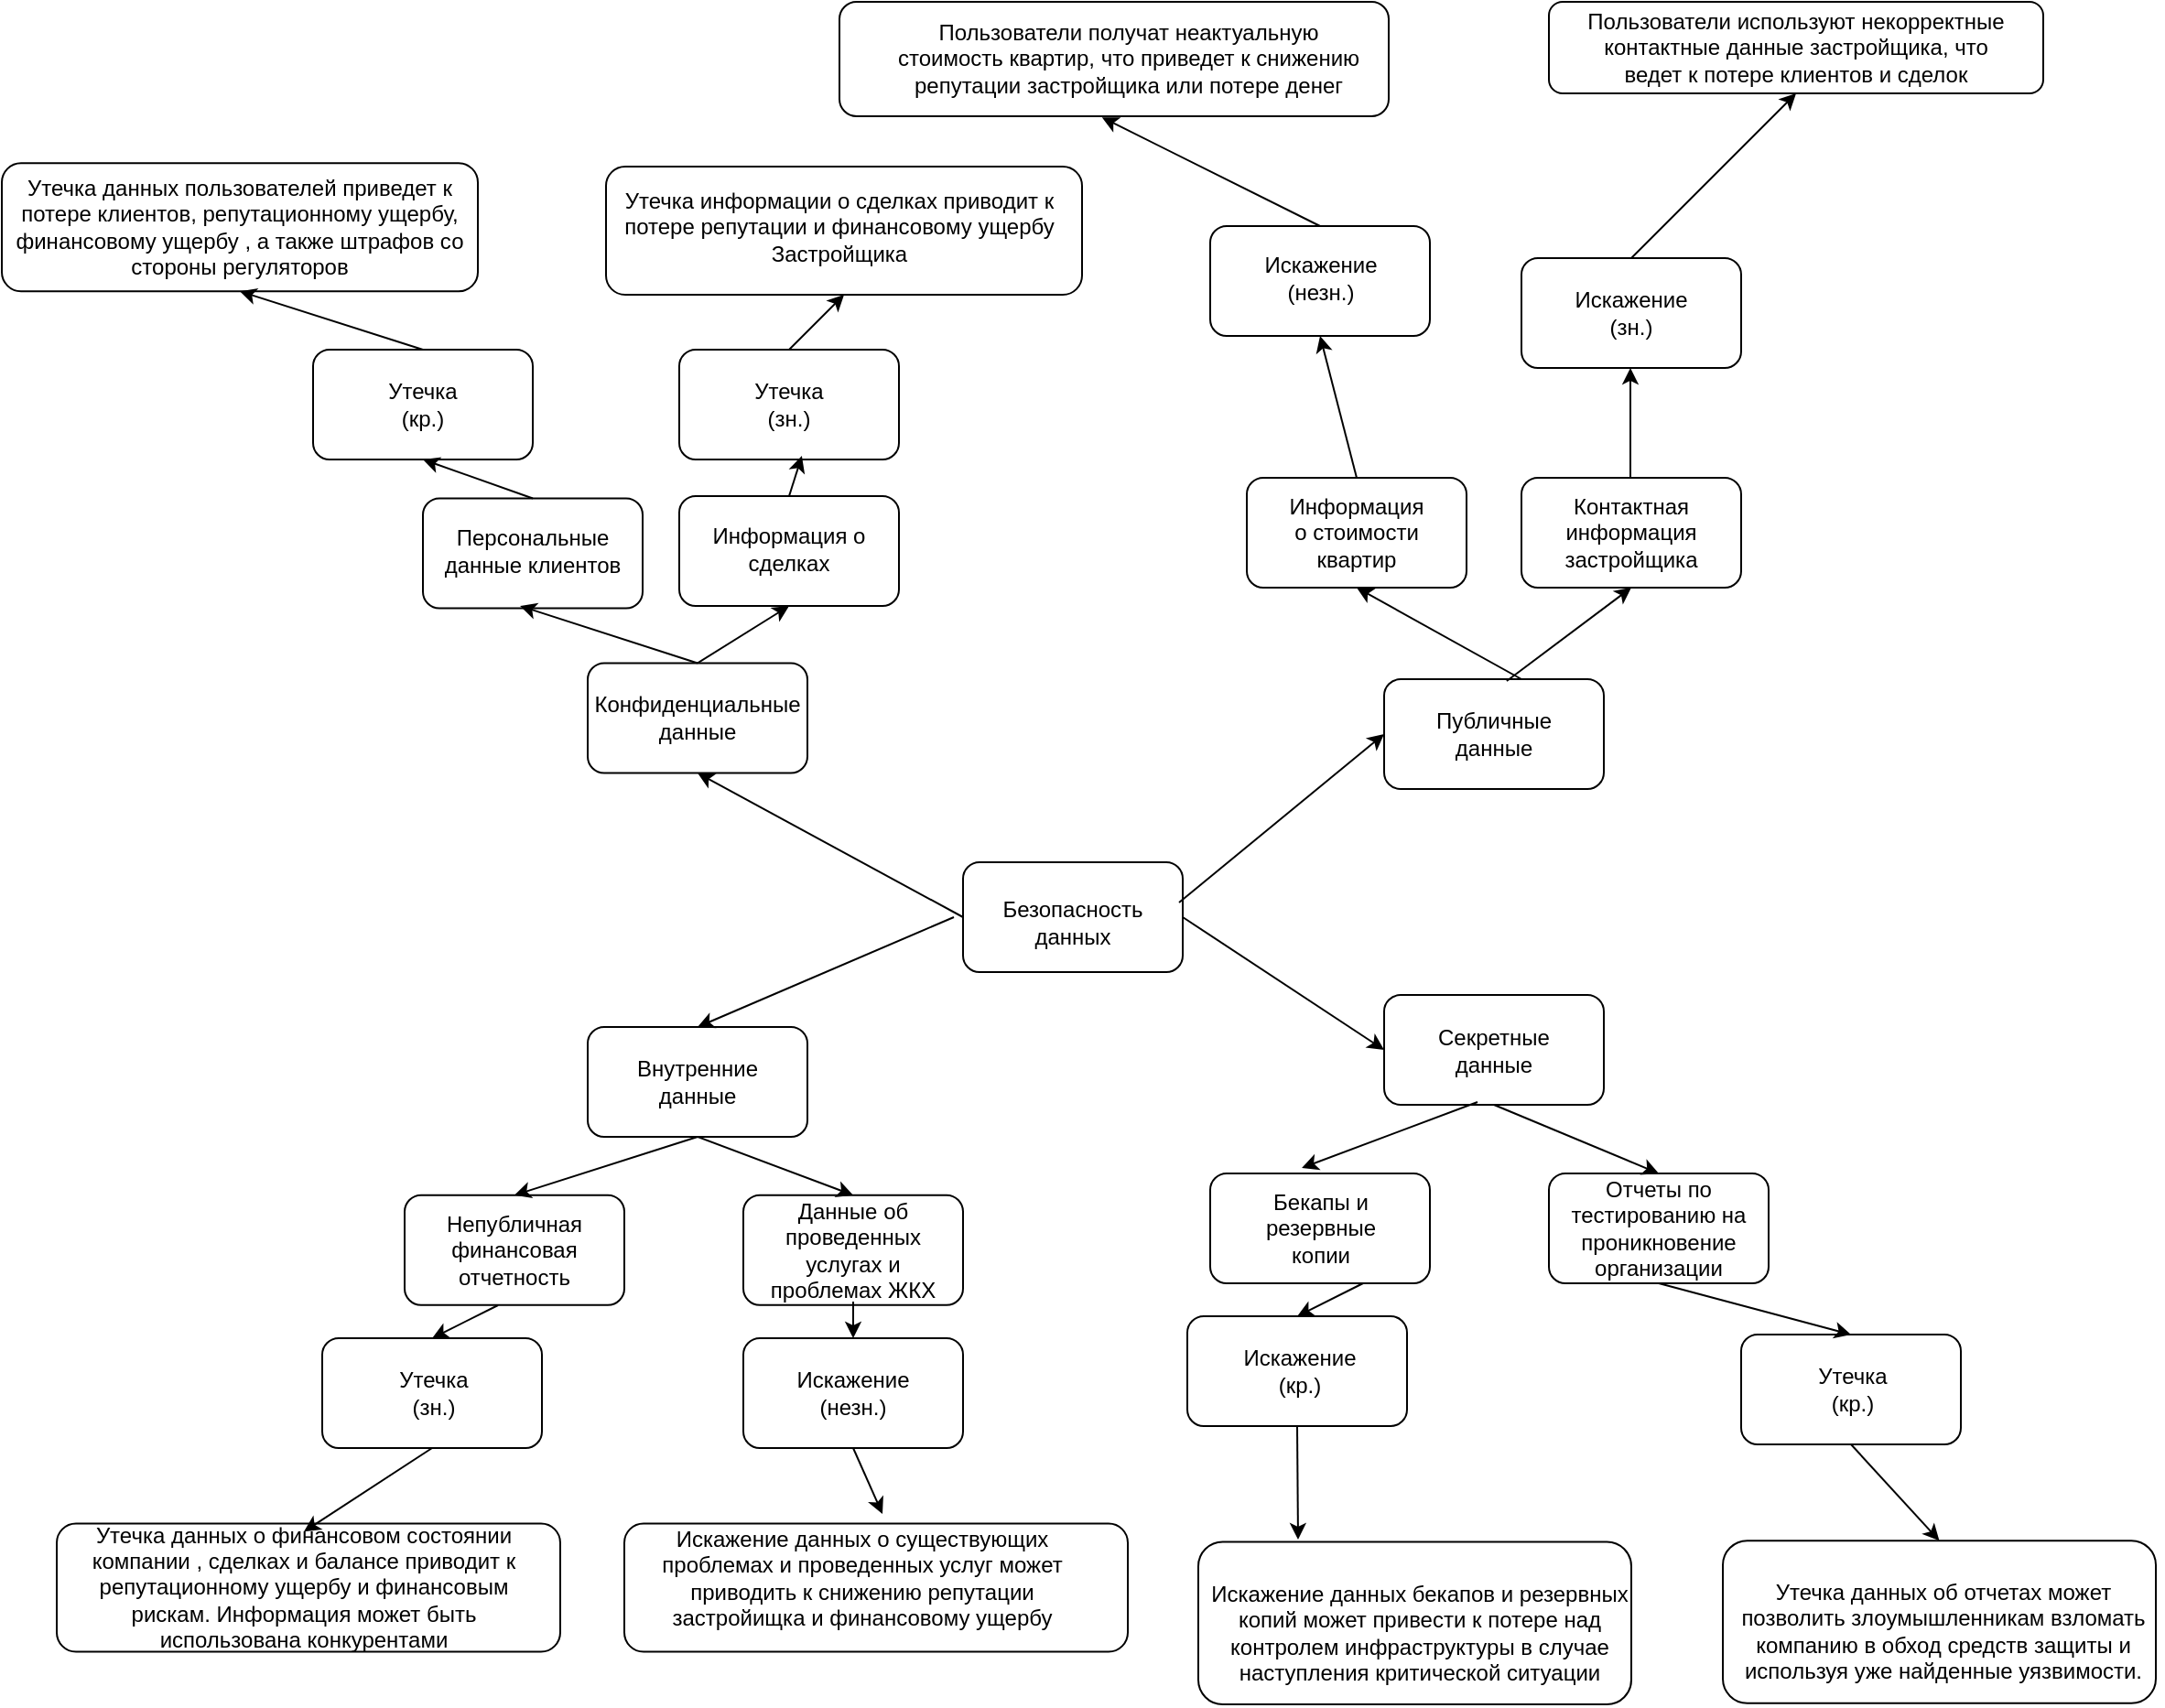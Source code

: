 <mxfile version="26.2.12">
  <diagram name="Page-1" id="pLLl5VTxnt_P_IpPILnS">
    <mxGraphModel dx="2890" dy="2220" grid="1" gridSize="10" guides="1" tooltips="1" connect="1" arrows="1" fold="1" page="1" pageScale="1" pageWidth="850" pageHeight="1100" math="0" shadow="0">
      <root>
        <mxCell id="0" />
        <mxCell id="1" parent="0" />
        <mxCell id="CNbkgOo_r7o5_f5Yt0cP-1" value="" style="rounded=1;whiteSpace=wrap;html=1;" vertex="1" parent="1">
          <mxGeometry x="365" y="420" width="120" height="60" as="geometry" />
        </mxCell>
        <mxCell id="CNbkgOo_r7o5_f5Yt0cP-2" value="Безопасность данных" style="text;html=1;align=center;verticalAlign=middle;whiteSpace=wrap;rounded=0;" vertex="1" parent="1">
          <mxGeometry x="395" y="440" width="60" height="25" as="geometry" />
        </mxCell>
        <mxCell id="CNbkgOo_r7o5_f5Yt0cP-3" value="" style="rounded=1;whiteSpace=wrap;html=1;" vertex="1" parent="1">
          <mxGeometry x="160" y="311.25" width="120" height="60" as="geometry" />
        </mxCell>
        <mxCell id="CNbkgOo_r7o5_f5Yt0cP-4" value="" style="rounded=1;whiteSpace=wrap;html=1;" vertex="1" parent="1">
          <mxGeometry x="160" y="510" width="120" height="60" as="geometry" />
        </mxCell>
        <mxCell id="CNbkgOo_r7o5_f5Yt0cP-5" value="" style="rounded=1;whiteSpace=wrap;html=1;" vertex="1" parent="1">
          <mxGeometry x="595" y="492.5" width="120" height="60" as="geometry" />
        </mxCell>
        <mxCell id="CNbkgOo_r7o5_f5Yt0cP-6" value="" style="rounded=1;whiteSpace=wrap;html=1;" vertex="1" parent="1">
          <mxGeometry x="595" y="320" width="120" height="60" as="geometry" />
        </mxCell>
        <mxCell id="CNbkgOo_r7o5_f5Yt0cP-7" value="Публичные данные" style="text;html=1;align=center;verticalAlign=middle;whiteSpace=wrap;rounded=0;" vertex="1" parent="1">
          <mxGeometry x="625" y="337.5" width="60" height="25" as="geometry" />
        </mxCell>
        <mxCell id="CNbkgOo_r7o5_f5Yt0cP-8" value="Секретные данные" style="text;html=1;align=center;verticalAlign=middle;whiteSpace=wrap;rounded=0;" vertex="1" parent="1">
          <mxGeometry x="625" y="510" width="60" height="25" as="geometry" />
        </mxCell>
        <mxCell id="CNbkgOo_r7o5_f5Yt0cP-9" value="Конфиденциальные данные" style="text;html=1;align=center;verticalAlign=middle;whiteSpace=wrap;rounded=0;" vertex="1" parent="1">
          <mxGeometry x="190" y="328.75" width="60" height="25" as="geometry" />
        </mxCell>
        <mxCell id="CNbkgOo_r7o5_f5Yt0cP-10" value="Внутренние данные" style="text;html=1;align=center;verticalAlign=middle;whiteSpace=wrap;rounded=0;" vertex="1" parent="1">
          <mxGeometry x="190" y="527.5" width="60" height="25" as="geometry" />
        </mxCell>
        <mxCell id="CNbkgOo_r7o5_f5Yt0cP-11" value="" style="rounded=1;whiteSpace=wrap;html=1;" vertex="1" parent="1">
          <mxGeometry x="60" y="601.88" width="120" height="60" as="geometry" />
        </mxCell>
        <mxCell id="CNbkgOo_r7o5_f5Yt0cP-14" value="Непубличная финансовая отчетность" style="text;html=1;align=center;verticalAlign=middle;whiteSpace=wrap;rounded=0;" vertex="1" parent="1">
          <mxGeometry x="90" y="619.38" width="60" height="25" as="geometry" />
        </mxCell>
        <mxCell id="CNbkgOo_r7o5_f5Yt0cP-15" value="" style="rounded=1;whiteSpace=wrap;html=1;" vertex="1" parent="1">
          <mxGeometry x="670" y="210" width="120" height="60" as="geometry" />
        </mxCell>
        <mxCell id="CNbkgOo_r7o5_f5Yt0cP-16" value="Контактная информация застройщика" style="text;html=1;align=center;verticalAlign=middle;whiteSpace=wrap;rounded=0;" vertex="1" parent="1">
          <mxGeometry x="700" y="227.5" width="60" height="25" as="geometry" />
        </mxCell>
        <mxCell id="CNbkgOo_r7o5_f5Yt0cP-19" value="" style="rounded=1;whiteSpace=wrap;html=1;" vertex="1" parent="1">
          <mxGeometry x="520" y="210" width="120" height="60" as="geometry" />
        </mxCell>
        <mxCell id="CNbkgOo_r7o5_f5Yt0cP-20" value="Информация о стоимости квартир" style="text;html=1;align=center;verticalAlign=middle;whiteSpace=wrap;rounded=0;" vertex="1" parent="1">
          <mxGeometry x="550" y="227.5" width="60" height="25" as="geometry" />
        </mxCell>
        <mxCell id="CNbkgOo_r7o5_f5Yt0cP-21" value="" style="rounded=1;whiteSpace=wrap;html=1;" vertex="1" parent="1">
          <mxGeometry x="70" y="221.25" width="120" height="60" as="geometry" />
        </mxCell>
        <mxCell id="CNbkgOo_r7o5_f5Yt0cP-22" value="Персональные данные клиентов" style="text;html=1;align=center;verticalAlign=middle;whiteSpace=wrap;rounded=0;" vertex="1" parent="1">
          <mxGeometry x="75" y="238.75" width="110" height="22.5" as="geometry" />
        </mxCell>
        <mxCell id="CNbkgOo_r7o5_f5Yt0cP-23" value="" style="rounded=1;whiteSpace=wrap;html=1;" vertex="1" parent="1">
          <mxGeometry x="210" y="220" width="120" height="60" as="geometry" />
        </mxCell>
        <mxCell id="CNbkgOo_r7o5_f5Yt0cP-24" value="Информация о сделках" style="text;html=1;align=center;verticalAlign=middle;whiteSpace=wrap;rounded=0;" vertex="1" parent="1">
          <mxGeometry x="215" y="237.5" width="110" height="22.5" as="geometry" />
        </mxCell>
        <mxCell id="CNbkgOo_r7o5_f5Yt0cP-27" value="" style="rounded=1;whiteSpace=wrap;html=1;" vertex="1" parent="1">
          <mxGeometry x="245" y="601.88" width="120" height="60" as="geometry" />
        </mxCell>
        <mxCell id="CNbkgOo_r7o5_f5Yt0cP-28" value="Данные об проведенных услугах и проблемах ЖКХ" style="text;html=1;align=center;verticalAlign=middle;whiteSpace=wrap;rounded=0;" vertex="1" parent="1">
          <mxGeometry x="255" y="608.76" width="100" height="46.25" as="geometry" />
        </mxCell>
        <mxCell id="CNbkgOo_r7o5_f5Yt0cP-29" value="" style="rounded=1;whiteSpace=wrap;html=1;" vertex="1" parent="1">
          <mxGeometry x="500" y="590" width="120" height="60" as="geometry" />
        </mxCell>
        <mxCell id="CNbkgOo_r7o5_f5Yt0cP-30" value="Бекапы и резервные копии" style="text;html=1;align=center;verticalAlign=middle;whiteSpace=wrap;rounded=0;" vertex="1" parent="1">
          <mxGeometry x="512.5" y="603.75" width="95" height="32.5" as="geometry" />
        </mxCell>
        <mxCell id="CNbkgOo_r7o5_f5Yt0cP-31" value="" style="rounded=1;whiteSpace=wrap;html=1;" vertex="1" parent="1">
          <mxGeometry x="685" y="590" width="120" height="60" as="geometry" />
        </mxCell>
        <mxCell id="CNbkgOo_r7o5_f5Yt0cP-32" value="Отчеты по тестированию на проникновение организации" style="text;html=1;align=center;verticalAlign=middle;whiteSpace=wrap;rounded=0;" vertex="1" parent="1">
          <mxGeometry x="691.25" y="601.88" width="107.5" height="36.25" as="geometry" />
        </mxCell>
        <mxCell id="CNbkgOo_r7o5_f5Yt0cP-33" value="" style="endArrow=classic;html=1;rounded=0;entryX=0.5;entryY=1;entryDx=0;entryDy=0;exitX=0;exitY=0.5;exitDx=0;exitDy=0;" edge="1" parent="1" source="CNbkgOo_r7o5_f5Yt0cP-1" target="CNbkgOo_r7o5_f5Yt0cP-3">
          <mxGeometry width="50" height="50" relative="1" as="geometry">
            <mxPoint x="290" y="410" as="sourcePoint" />
            <mxPoint x="340" y="360" as="targetPoint" />
          </mxGeometry>
        </mxCell>
        <mxCell id="CNbkgOo_r7o5_f5Yt0cP-34" value="" style="endArrow=classic;html=1;rounded=0;entryX=0.5;entryY=0;entryDx=0;entryDy=0;" edge="1" parent="1" target="CNbkgOo_r7o5_f5Yt0cP-4">
          <mxGeometry width="50" height="50" relative="1" as="geometry">
            <mxPoint x="360" y="450" as="sourcePoint" />
            <mxPoint x="340" y="360" as="targetPoint" />
          </mxGeometry>
        </mxCell>
        <mxCell id="CNbkgOo_r7o5_f5Yt0cP-35" value="" style="endArrow=classic;html=1;rounded=0;entryX=0;entryY=0.5;entryDx=0;entryDy=0;" edge="1" parent="1" target="CNbkgOo_r7o5_f5Yt0cP-6">
          <mxGeometry width="50" height="50" relative="1" as="geometry">
            <mxPoint x="483" y="442" as="sourcePoint" />
            <mxPoint x="340" y="360" as="targetPoint" />
          </mxGeometry>
        </mxCell>
        <mxCell id="CNbkgOo_r7o5_f5Yt0cP-36" value="" style="endArrow=classic;html=1;rounded=0;entryX=0;entryY=0.5;entryDx=0;entryDy=0;exitX=1;exitY=0.5;exitDx=0;exitDy=0;" edge="1" parent="1" source="CNbkgOo_r7o5_f5Yt0cP-1" target="CNbkgOo_r7o5_f5Yt0cP-5">
          <mxGeometry width="50" height="50" relative="1" as="geometry">
            <mxPoint x="290" y="410" as="sourcePoint" />
            <mxPoint x="340" y="360" as="targetPoint" />
          </mxGeometry>
        </mxCell>
        <mxCell id="CNbkgOo_r7o5_f5Yt0cP-37" value="" style="endArrow=classic;html=1;rounded=0;entryX=0.5;entryY=0;entryDx=0;entryDy=0;exitX=0.5;exitY=1;exitDx=0;exitDy=0;" edge="1" parent="1" source="CNbkgOo_r7o5_f5Yt0cP-4" target="CNbkgOo_r7o5_f5Yt0cP-11">
          <mxGeometry width="50" height="50" relative="1" as="geometry">
            <mxPoint x="290" y="410" as="sourcePoint" />
            <mxPoint x="340" y="360" as="targetPoint" />
          </mxGeometry>
        </mxCell>
        <mxCell id="CNbkgOo_r7o5_f5Yt0cP-38" value="" style="endArrow=classic;html=1;rounded=0;entryX=0.5;entryY=0;entryDx=0;entryDy=0;exitX=0.5;exitY=1;exitDx=0;exitDy=0;" edge="1" parent="1" source="CNbkgOo_r7o5_f5Yt0cP-4" target="CNbkgOo_r7o5_f5Yt0cP-27">
          <mxGeometry width="50" height="50" relative="1" as="geometry">
            <mxPoint x="290" y="410" as="sourcePoint" />
            <mxPoint x="340" y="360" as="targetPoint" />
          </mxGeometry>
        </mxCell>
        <mxCell id="CNbkgOo_r7o5_f5Yt0cP-39" value="" style="endArrow=classic;html=1;rounded=0;entryX=0.5;entryY=1;entryDx=0;entryDy=0;exitX=0.5;exitY=0;exitDx=0;exitDy=0;" edge="1" parent="1" source="CNbkgOo_r7o5_f5Yt0cP-3" target="CNbkgOo_r7o5_f5Yt0cP-23">
          <mxGeometry width="50" height="50" relative="1" as="geometry">
            <mxPoint x="290" y="410" as="sourcePoint" />
            <mxPoint x="340" y="360" as="targetPoint" />
          </mxGeometry>
        </mxCell>
        <mxCell id="CNbkgOo_r7o5_f5Yt0cP-40" value="" style="endArrow=classic;html=1;rounded=0;entryX=0.442;entryY=0.979;entryDx=0;entryDy=0;exitX=0.5;exitY=0;exitDx=0;exitDy=0;entryPerimeter=0;" edge="1" parent="1" source="CNbkgOo_r7o5_f5Yt0cP-3" target="CNbkgOo_r7o5_f5Yt0cP-21">
          <mxGeometry width="50" height="50" relative="1" as="geometry">
            <mxPoint x="230" y="321" as="sourcePoint" />
            <mxPoint x="280" y="290" as="targetPoint" />
          </mxGeometry>
        </mxCell>
        <mxCell id="CNbkgOo_r7o5_f5Yt0cP-41" value="" style="endArrow=classic;html=1;rounded=0;entryX=0.5;entryY=1;entryDx=0;entryDy=0;exitX=0.558;exitY=0.017;exitDx=0;exitDy=0;exitPerimeter=0;" edge="1" parent="1" source="CNbkgOo_r7o5_f5Yt0cP-6" target="CNbkgOo_r7o5_f5Yt0cP-15">
          <mxGeometry width="50" height="50" relative="1" as="geometry">
            <mxPoint x="290" y="410" as="sourcePoint" />
            <mxPoint x="340" y="360" as="targetPoint" />
          </mxGeometry>
        </mxCell>
        <mxCell id="CNbkgOo_r7o5_f5Yt0cP-42" value="" style="endArrow=classic;html=1;rounded=0;entryX=0.5;entryY=1;entryDx=0;entryDy=0;" edge="1" parent="1" target="CNbkgOo_r7o5_f5Yt0cP-19">
          <mxGeometry width="50" height="50" relative="1" as="geometry">
            <mxPoint x="670" y="320" as="sourcePoint" />
            <mxPoint x="340" y="360" as="targetPoint" />
          </mxGeometry>
        </mxCell>
        <mxCell id="CNbkgOo_r7o5_f5Yt0cP-44" value="" style="endArrow=classic;html=1;rounded=0;entryX=0.5;entryY=0;entryDx=0;entryDy=0;exitX=0.5;exitY=1;exitDx=0;exitDy=0;" edge="1" parent="1" source="CNbkgOo_r7o5_f5Yt0cP-5" target="CNbkgOo_r7o5_f5Yt0cP-31">
          <mxGeometry width="50" height="50" relative="1" as="geometry">
            <mxPoint x="290" y="410" as="sourcePoint" />
            <mxPoint x="340" y="360" as="targetPoint" />
          </mxGeometry>
        </mxCell>
        <mxCell id="CNbkgOo_r7o5_f5Yt0cP-45" value="" style="endArrow=classic;html=1;rounded=0;entryX=0.417;entryY=-0.05;entryDx=0;entryDy=0;entryPerimeter=0;exitX=0.425;exitY=0.975;exitDx=0;exitDy=0;exitPerimeter=0;" edge="1" parent="1" source="CNbkgOo_r7o5_f5Yt0cP-5" target="CNbkgOo_r7o5_f5Yt0cP-29">
          <mxGeometry width="50" height="50" relative="1" as="geometry">
            <mxPoint x="290" y="410" as="sourcePoint" />
            <mxPoint x="340" y="360" as="targetPoint" />
          </mxGeometry>
        </mxCell>
        <mxCell id="CNbkgOo_r7o5_f5Yt0cP-46" value="" style="endArrow=classic;html=1;rounded=0;" edge="1" parent="1">
          <mxGeometry width="50" height="50" relative="1" as="geometry">
            <mxPoint x="729.5" y="210" as="sourcePoint" />
            <mxPoint x="729.5" y="150" as="targetPoint" />
          </mxGeometry>
        </mxCell>
        <mxCell id="CNbkgOo_r7o5_f5Yt0cP-47" value="" style="rounded=1;whiteSpace=wrap;html=1;" vertex="1" parent="1">
          <mxGeometry x="670" y="90" width="120" height="60" as="geometry" />
        </mxCell>
        <mxCell id="CNbkgOo_r7o5_f5Yt0cP-48" value="Искажение&lt;br&gt;(зн.)" style="text;html=1;align=center;verticalAlign=middle;whiteSpace=wrap;rounded=0;" vertex="1" parent="1">
          <mxGeometry x="700" y="107.5" width="60" height="25" as="geometry" />
        </mxCell>
        <mxCell id="CNbkgOo_r7o5_f5Yt0cP-49" value="" style="rounded=1;whiteSpace=wrap;html=1;" vertex="1" parent="1">
          <mxGeometry x="685" y="-50" width="270" height="50" as="geometry" />
        </mxCell>
        <mxCell id="CNbkgOo_r7o5_f5Yt0cP-50" value="" style="endArrow=classic;html=1;rounded=0;entryX=0.5;entryY=1;entryDx=0;entryDy=0;exitX=0.5;exitY=0;exitDx=0;exitDy=0;" edge="1" parent="1" source="CNbkgOo_r7o5_f5Yt0cP-47" target="CNbkgOo_r7o5_f5Yt0cP-49">
          <mxGeometry width="50" height="50" relative="1" as="geometry">
            <mxPoint x="290" y="290" as="sourcePoint" />
            <mxPoint x="340" y="240" as="targetPoint" />
          </mxGeometry>
        </mxCell>
        <mxCell id="CNbkgOo_r7o5_f5Yt0cP-51" value="Пользователи используют некорректные контактные данные застройщика, что ведет к потере клиентов и сделок" style="text;html=1;align=center;verticalAlign=middle;whiteSpace=wrap;rounded=0;" vertex="1" parent="1">
          <mxGeometry x="700" y="-36.25" width="240" height="22.5" as="geometry" />
        </mxCell>
        <mxCell id="CNbkgOo_r7o5_f5Yt0cP-52" value="" style="endArrow=classic;html=1;rounded=0;exitX=0.5;exitY=0;exitDx=0;exitDy=0;entryX=0.5;entryY=1;entryDx=0;entryDy=0;" edge="1" parent="1" source="CNbkgOo_r7o5_f5Yt0cP-19" target="CNbkgOo_r7o5_f5Yt0cP-53">
          <mxGeometry width="50" height="50" relative="1" as="geometry">
            <mxPoint x="290" y="290" as="sourcePoint" />
            <mxPoint x="560" y="120" as="targetPoint" />
          </mxGeometry>
        </mxCell>
        <mxCell id="CNbkgOo_r7o5_f5Yt0cP-53" value="" style="rounded=1;whiteSpace=wrap;html=1;" vertex="1" parent="1">
          <mxGeometry x="500" y="72.5" width="120" height="60" as="geometry" />
        </mxCell>
        <mxCell id="CNbkgOo_r7o5_f5Yt0cP-54" value="Искажение&lt;br&gt;(незн.)" style="text;html=1;align=center;verticalAlign=middle;whiteSpace=wrap;rounded=0;" vertex="1" parent="1">
          <mxGeometry x="532.5" y="90" width="55" height="22.5" as="geometry" />
        </mxCell>
        <mxCell id="CNbkgOo_r7o5_f5Yt0cP-56" value="" style="rounded=1;whiteSpace=wrap;html=1;" vertex="1" parent="1">
          <mxGeometry x="297.5" y="-50" width="300" height="62.5" as="geometry" />
        </mxCell>
        <mxCell id="CNbkgOo_r7o5_f5Yt0cP-58" value="Пользователи получат неактуальную стоимость квартир, что приведет к снижению репутации застройщика или потере денег" style="text;html=1;align=center;verticalAlign=middle;whiteSpace=wrap;rounded=0;" vertex="1" parent="1">
          <mxGeometry x="327.5" y="-35.62" width="255" height="33.75" as="geometry" />
        </mxCell>
        <mxCell id="CNbkgOo_r7o5_f5Yt0cP-59" value="" style="endArrow=classic;html=1;rounded=0;entryX=0.478;entryY=1.01;entryDx=0;entryDy=0;entryPerimeter=0;exitX=0.5;exitY=0;exitDx=0;exitDy=0;" edge="1" parent="1" source="CNbkgOo_r7o5_f5Yt0cP-53" target="CNbkgOo_r7o5_f5Yt0cP-56">
          <mxGeometry width="50" height="50" relative="1" as="geometry">
            <mxPoint x="607.5" y="52.5" as="sourcePoint" />
            <mxPoint x="387.5" y="220" as="targetPoint" />
          </mxGeometry>
        </mxCell>
        <mxCell id="CNbkgOo_r7o5_f5Yt0cP-60" value="" style="rounded=1;whiteSpace=wrap;html=1;" vertex="1" parent="1">
          <mxGeometry x="210" y="140" width="120" height="60" as="geometry" />
        </mxCell>
        <mxCell id="CNbkgOo_r7o5_f5Yt0cP-61" value="Утечка &lt;br&gt;(зн.)" style="text;html=1;align=center;verticalAlign=middle;whiteSpace=wrap;rounded=0;" vertex="1" parent="1">
          <mxGeometry x="215" y="158.75" width="110" height="22.5" as="geometry" />
        </mxCell>
        <mxCell id="CNbkgOo_r7o5_f5Yt0cP-62" value="" style="rounded=1;whiteSpace=wrap;html=1;" vertex="1" parent="1">
          <mxGeometry x="170" y="40" width="260" height="70" as="geometry" />
        </mxCell>
        <mxCell id="CNbkgOo_r7o5_f5Yt0cP-64" value="Утечка информации о сделках приводит к потере репутации и финансовому ущербу Застройщика" style="text;html=1;align=center;verticalAlign=middle;whiteSpace=wrap;rounded=0;" vertex="1" parent="1">
          <mxGeometry x="170" y="56.25" width="255" height="33.75" as="geometry" />
        </mxCell>
        <mxCell id="CNbkgOo_r7o5_f5Yt0cP-66" value="" style="endArrow=classic;html=1;rounded=0;entryX=0.5;entryY=1;entryDx=0;entryDy=0;exitX=0.5;exitY=0;exitDx=0;exitDy=0;" edge="1" parent="1" source="CNbkgOo_r7o5_f5Yt0cP-60" target="CNbkgOo_r7o5_f5Yt0cP-62">
          <mxGeometry width="50" height="50" relative="1" as="geometry">
            <mxPoint x="290" y="290" as="sourcePoint" />
            <mxPoint x="340" y="240" as="targetPoint" />
          </mxGeometry>
        </mxCell>
        <mxCell id="CNbkgOo_r7o5_f5Yt0cP-67" value="" style="endArrow=classic;html=1;rounded=0;entryX=0.558;entryY=0.967;entryDx=0;entryDy=0;entryPerimeter=0;exitX=0.5;exitY=0;exitDx=0;exitDy=0;" edge="1" parent="1" source="CNbkgOo_r7o5_f5Yt0cP-23" target="CNbkgOo_r7o5_f5Yt0cP-60">
          <mxGeometry width="50" height="50" relative="1" as="geometry">
            <mxPoint x="290" y="290" as="sourcePoint" />
            <mxPoint x="340" y="240" as="targetPoint" />
          </mxGeometry>
        </mxCell>
        <mxCell id="CNbkgOo_r7o5_f5Yt0cP-68" value="" style="rounded=1;whiteSpace=wrap;html=1;" vertex="1" parent="1">
          <mxGeometry x="10" y="140" width="120" height="60" as="geometry" />
        </mxCell>
        <mxCell id="CNbkgOo_r7o5_f5Yt0cP-69" value="Утечка &lt;br&gt;(кр.)" style="text;html=1;align=center;verticalAlign=middle;whiteSpace=wrap;rounded=0;" vertex="1" parent="1">
          <mxGeometry x="15" y="158.75" width="110" height="22.5" as="geometry" />
        </mxCell>
        <mxCell id="CNbkgOo_r7o5_f5Yt0cP-70" value="" style="rounded=1;whiteSpace=wrap;html=1;" vertex="1" parent="1">
          <mxGeometry x="-160" y="38.13" width="260" height="70" as="geometry" />
        </mxCell>
        <mxCell id="CNbkgOo_r7o5_f5Yt0cP-71" value="" style="endArrow=classic;html=1;rounded=0;entryX=0.5;entryY=1;entryDx=0;entryDy=0;exitX=0.5;exitY=0;exitDx=0;exitDy=0;" edge="1" parent="1" source="CNbkgOo_r7o5_f5Yt0cP-68" target="CNbkgOo_r7o5_f5Yt0cP-70">
          <mxGeometry width="50" height="50" relative="1" as="geometry">
            <mxPoint x="290" y="290" as="sourcePoint" />
            <mxPoint x="340" y="240" as="targetPoint" />
          </mxGeometry>
        </mxCell>
        <mxCell id="CNbkgOo_r7o5_f5Yt0cP-72" value="" style="endArrow=classic;html=1;rounded=0;entryX=0.5;entryY=1;entryDx=0;entryDy=0;exitX=0.5;exitY=0;exitDx=0;exitDy=0;" edge="1" parent="1" source="CNbkgOo_r7o5_f5Yt0cP-21" target="CNbkgOo_r7o5_f5Yt0cP-68">
          <mxGeometry width="50" height="50" relative="1" as="geometry">
            <mxPoint x="290" y="290" as="sourcePoint" />
            <mxPoint x="340" y="240" as="targetPoint" />
          </mxGeometry>
        </mxCell>
        <mxCell id="CNbkgOo_r7o5_f5Yt0cP-74" value="Утечка данных пользователей приведет к потере клиентов, репутационному ущербу, финансовому ущербу , а также штрафов со стороны регуляторов" style="text;html=1;align=center;verticalAlign=middle;whiteSpace=wrap;rounded=0;" vertex="1" parent="1">
          <mxGeometry x="-160" y="50.94" width="260" height="44.38" as="geometry" />
        </mxCell>
        <mxCell id="CNbkgOo_r7o5_f5Yt0cP-75" value="" style="rounded=1;whiteSpace=wrap;html=1;" vertex="1" parent="1">
          <mxGeometry x="245" y="680" width="120" height="60" as="geometry" />
        </mxCell>
        <mxCell id="CNbkgOo_r7o5_f5Yt0cP-76" value="Искажение &lt;br&gt;(незн.)" style="text;html=1;align=center;verticalAlign=middle;whiteSpace=wrap;rounded=0;" vertex="1" parent="1">
          <mxGeometry x="250" y="698.75" width="110" height="22.5" as="geometry" />
        </mxCell>
        <mxCell id="CNbkgOo_r7o5_f5Yt0cP-77" value="" style="endArrow=classic;html=1;rounded=0;entryX=0.5;entryY=0;entryDx=0;entryDy=0;" edge="1" parent="1" target="CNbkgOo_r7o5_f5Yt0cP-75">
          <mxGeometry width="50" height="50" relative="1" as="geometry">
            <mxPoint x="305" y="660" as="sourcePoint" />
            <mxPoint x="340" y="510" as="targetPoint" />
          </mxGeometry>
        </mxCell>
        <mxCell id="CNbkgOo_r7o5_f5Yt0cP-78" value="" style="rounded=1;whiteSpace=wrap;html=1;" vertex="1" parent="1">
          <mxGeometry x="180" y="781.25" width="275" height="70" as="geometry" />
        </mxCell>
        <mxCell id="CNbkgOo_r7o5_f5Yt0cP-79" value="Искажение данных о существующих проблемах и проведенных услуг может приводить к снижению репутации застройищка и финансовому ущербу" style="text;html=1;align=center;verticalAlign=middle;whiteSpace=wrap;rounded=0;" vertex="1" parent="1">
          <mxGeometry x="185" y="780" width="250" height="61.25" as="geometry" />
        </mxCell>
        <mxCell id="CNbkgOo_r7o5_f5Yt0cP-80" value="" style="endArrow=classic;html=1;rounded=0;entryX=0.544;entryY=-0.065;entryDx=0;entryDy=0;entryPerimeter=0;exitX=0.5;exitY=1;exitDx=0;exitDy=0;" edge="1" parent="1" source="CNbkgOo_r7o5_f5Yt0cP-75" target="CNbkgOo_r7o5_f5Yt0cP-79">
          <mxGeometry width="50" height="50" relative="1" as="geometry">
            <mxPoint x="290" y="560" as="sourcePoint" />
            <mxPoint x="340" y="510" as="targetPoint" />
          </mxGeometry>
        </mxCell>
        <mxCell id="CNbkgOo_r7o5_f5Yt0cP-81" value="" style="rounded=1;whiteSpace=wrap;html=1;" vertex="1" parent="1">
          <mxGeometry x="15" y="680" width="120" height="60" as="geometry" />
        </mxCell>
        <mxCell id="CNbkgOo_r7o5_f5Yt0cP-82" value="Утечка &lt;br&gt;&lt;div&gt;(зн.)&lt;/div&gt;" style="text;html=1;align=center;verticalAlign=middle;whiteSpace=wrap;rounded=0;" vertex="1" parent="1">
          <mxGeometry x="21" y="698.75" width="110" height="22.5" as="geometry" />
        </mxCell>
        <mxCell id="CNbkgOo_r7o5_f5Yt0cP-83" value="" style="rounded=1;whiteSpace=wrap;html=1;" vertex="1" parent="1">
          <mxGeometry x="-130" y="781.25" width="275" height="70" as="geometry" />
        </mxCell>
        <mxCell id="CNbkgOo_r7o5_f5Yt0cP-84" value="Утечка данных о финансовом состоянии компании , сделках и балансе приводит к репутационному ущербу и финансовым рискам. Информация может быть использована конкурентами" style="text;html=1;align=center;verticalAlign=middle;whiteSpace=wrap;rounded=0;" vertex="1" parent="1">
          <mxGeometry x="-120" y="785.63" width="250" height="61.25" as="geometry" />
        </mxCell>
        <mxCell id="CNbkgOo_r7o5_f5Yt0cP-85" value="" style="endArrow=classic;html=1;rounded=0;entryX=0.5;entryY=0;entryDx=0;entryDy=0;exitX=0.425;exitY=1.002;exitDx=0;exitDy=0;exitPerimeter=0;" edge="1" parent="1" source="CNbkgOo_r7o5_f5Yt0cP-11" target="CNbkgOo_r7o5_f5Yt0cP-81">
          <mxGeometry width="50" height="50" relative="1" as="geometry">
            <mxPoint x="290" y="560" as="sourcePoint" />
            <mxPoint x="340" y="510" as="targetPoint" />
          </mxGeometry>
        </mxCell>
        <mxCell id="CNbkgOo_r7o5_f5Yt0cP-86" value="" style="endArrow=classic;html=1;rounded=0;entryX=0.5;entryY=0;entryDx=0;entryDy=0;exitX=0.5;exitY=1;exitDx=0;exitDy=0;" edge="1" parent="1" source="CNbkgOo_r7o5_f5Yt0cP-81" target="CNbkgOo_r7o5_f5Yt0cP-84">
          <mxGeometry width="50" height="50" relative="1" as="geometry">
            <mxPoint x="290" y="560" as="sourcePoint" />
            <mxPoint x="340" y="510" as="targetPoint" />
          </mxGeometry>
        </mxCell>
        <mxCell id="CNbkgOo_r7o5_f5Yt0cP-89" value="" style="rounded=1;whiteSpace=wrap;html=1;" vertex="1" parent="1">
          <mxGeometry x="487.5" y="668" width="120" height="60" as="geometry" />
        </mxCell>
        <mxCell id="CNbkgOo_r7o5_f5Yt0cP-90" value="Искажение&lt;br&gt;&lt;div&gt;(кр.)&lt;/div&gt;" style="text;html=1;align=center;verticalAlign=middle;whiteSpace=wrap;rounded=0;" vertex="1" parent="1">
          <mxGeometry x="493.5" y="686.75" width="110" height="22.5" as="geometry" />
        </mxCell>
        <mxCell id="CNbkgOo_r7o5_f5Yt0cP-91" value="" style="endArrow=classic;html=1;rounded=0;entryX=0.5;entryY=0;entryDx=0;entryDy=0;exitX=0.425;exitY=1.002;exitDx=0;exitDy=0;exitPerimeter=0;" edge="1" parent="1" target="CNbkgOo_r7o5_f5Yt0cP-89">
          <mxGeometry width="50" height="50" relative="1" as="geometry">
            <mxPoint x="583.5" y="650" as="sourcePoint" />
            <mxPoint x="812.5" y="498" as="targetPoint" />
          </mxGeometry>
        </mxCell>
        <mxCell id="CNbkgOo_r7o5_f5Yt0cP-92" value="" style="endArrow=classic;html=1;rounded=0;exitX=0.5;exitY=1;exitDx=0;exitDy=0;" edge="1" parent="1" source="CNbkgOo_r7o5_f5Yt0cP-89">
          <mxGeometry width="50" height="50" relative="1" as="geometry">
            <mxPoint x="762.5" y="548" as="sourcePoint" />
            <mxPoint x="548" y="790" as="targetPoint" />
          </mxGeometry>
        </mxCell>
        <mxCell id="CNbkgOo_r7o5_f5Yt0cP-93" value="" style="rounded=1;whiteSpace=wrap;html=1;" vertex="1" parent="1">
          <mxGeometry x="493.5" y="791.25" width="236.5" height="88.75" as="geometry" />
        </mxCell>
        <mxCell id="CNbkgOo_r7o5_f5Yt0cP-94" value="Искажение данных бекапов и резервных копий может привести к потере над контролем инфраструктуры в случае наступления критической ситуации" style="text;html=1;align=center;verticalAlign=middle;whiteSpace=wrap;rounded=0;" vertex="1" parent="1">
          <mxGeometry x="493.5" y="800.63" width="240.5" height="80" as="geometry" />
        </mxCell>
        <mxCell id="CNbkgOo_r7o5_f5Yt0cP-95" value="" style="rounded=1;whiteSpace=wrap;html=1;" vertex="1" parent="1">
          <mxGeometry x="790" y="678" width="120" height="60" as="geometry" />
        </mxCell>
        <mxCell id="CNbkgOo_r7o5_f5Yt0cP-96" value="Утечка&lt;br&gt;(кр.)" style="text;html=1;align=center;verticalAlign=middle;whiteSpace=wrap;rounded=0;" vertex="1" parent="1">
          <mxGeometry x="796" y="696.75" width="110" height="22.5" as="geometry" />
        </mxCell>
        <mxCell id="CNbkgOo_r7o5_f5Yt0cP-97" value="" style="endArrow=classic;html=1;rounded=0;entryX=0.5;entryY=0;entryDx=0;entryDy=0;exitX=0.5;exitY=1;exitDx=0;exitDy=0;" edge="1" parent="1" source="CNbkgOo_r7o5_f5Yt0cP-31" target="CNbkgOo_r7o5_f5Yt0cP-95">
          <mxGeometry width="50" height="50" relative="1" as="geometry">
            <mxPoint x="290" y="620" as="sourcePoint" />
            <mxPoint x="340" y="570" as="targetPoint" />
          </mxGeometry>
        </mxCell>
        <mxCell id="CNbkgOo_r7o5_f5Yt0cP-98" value="" style="rounded=1;whiteSpace=wrap;html=1;" vertex="1" parent="1">
          <mxGeometry x="780" y="790.62" width="236.5" height="88.75" as="geometry" />
        </mxCell>
        <mxCell id="CNbkgOo_r7o5_f5Yt0cP-99" value="Утечка данных об отчетах может позволить злоумышленникам взломать компанию в обход средств защиты и используя уже найденные уязвимости." style="text;html=1;align=center;verticalAlign=middle;whiteSpace=wrap;rounded=0;" vertex="1" parent="1">
          <mxGeometry x="780" y="800" width="240.5" height="80" as="geometry" />
        </mxCell>
        <mxCell id="CNbkgOo_r7o5_f5Yt0cP-100" value="" style="endArrow=classic;html=1;rounded=0;entryX=0.5;entryY=0;entryDx=0;entryDy=0;exitX=0.5;exitY=1;exitDx=0;exitDy=0;" edge="1" parent="1" source="CNbkgOo_r7o5_f5Yt0cP-95" target="CNbkgOo_r7o5_f5Yt0cP-98">
          <mxGeometry width="50" height="50" relative="1" as="geometry">
            <mxPoint x="755" y="660" as="sourcePoint" />
            <mxPoint x="860" y="688" as="targetPoint" />
          </mxGeometry>
        </mxCell>
      </root>
    </mxGraphModel>
  </diagram>
</mxfile>
